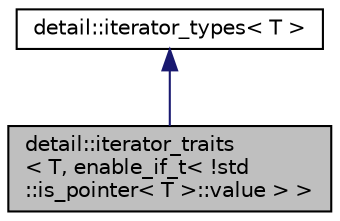 digraph "detail::iterator_traits&lt; T, enable_if_t&lt; !std::is_pointer&lt; T &gt;::value &gt; &gt;"
{
 // LATEX_PDF_SIZE
  edge [fontname="Helvetica",fontsize="10",labelfontname="Helvetica",labelfontsize="10"];
  node [fontname="Helvetica",fontsize="10",shape=record];
  Node1 [label="detail::iterator_traits\l\< T, enable_if_t\< !std\l::is_pointer\< T \>::value \> \>",height=0.2,width=0.4,color="black", fillcolor="grey75", style="filled", fontcolor="black",tooltip=" "];
  Node2 -> Node1 [dir="back",color="midnightblue",fontsize="10",style="solid",fontname="Helvetica"];
  Node2 [label="detail::iterator_types\< T \>",height=0.2,width=0.4,color="black", fillcolor="white", style="filled",URL="$structdetail_1_1iterator__types.html",tooltip=" "];
}

